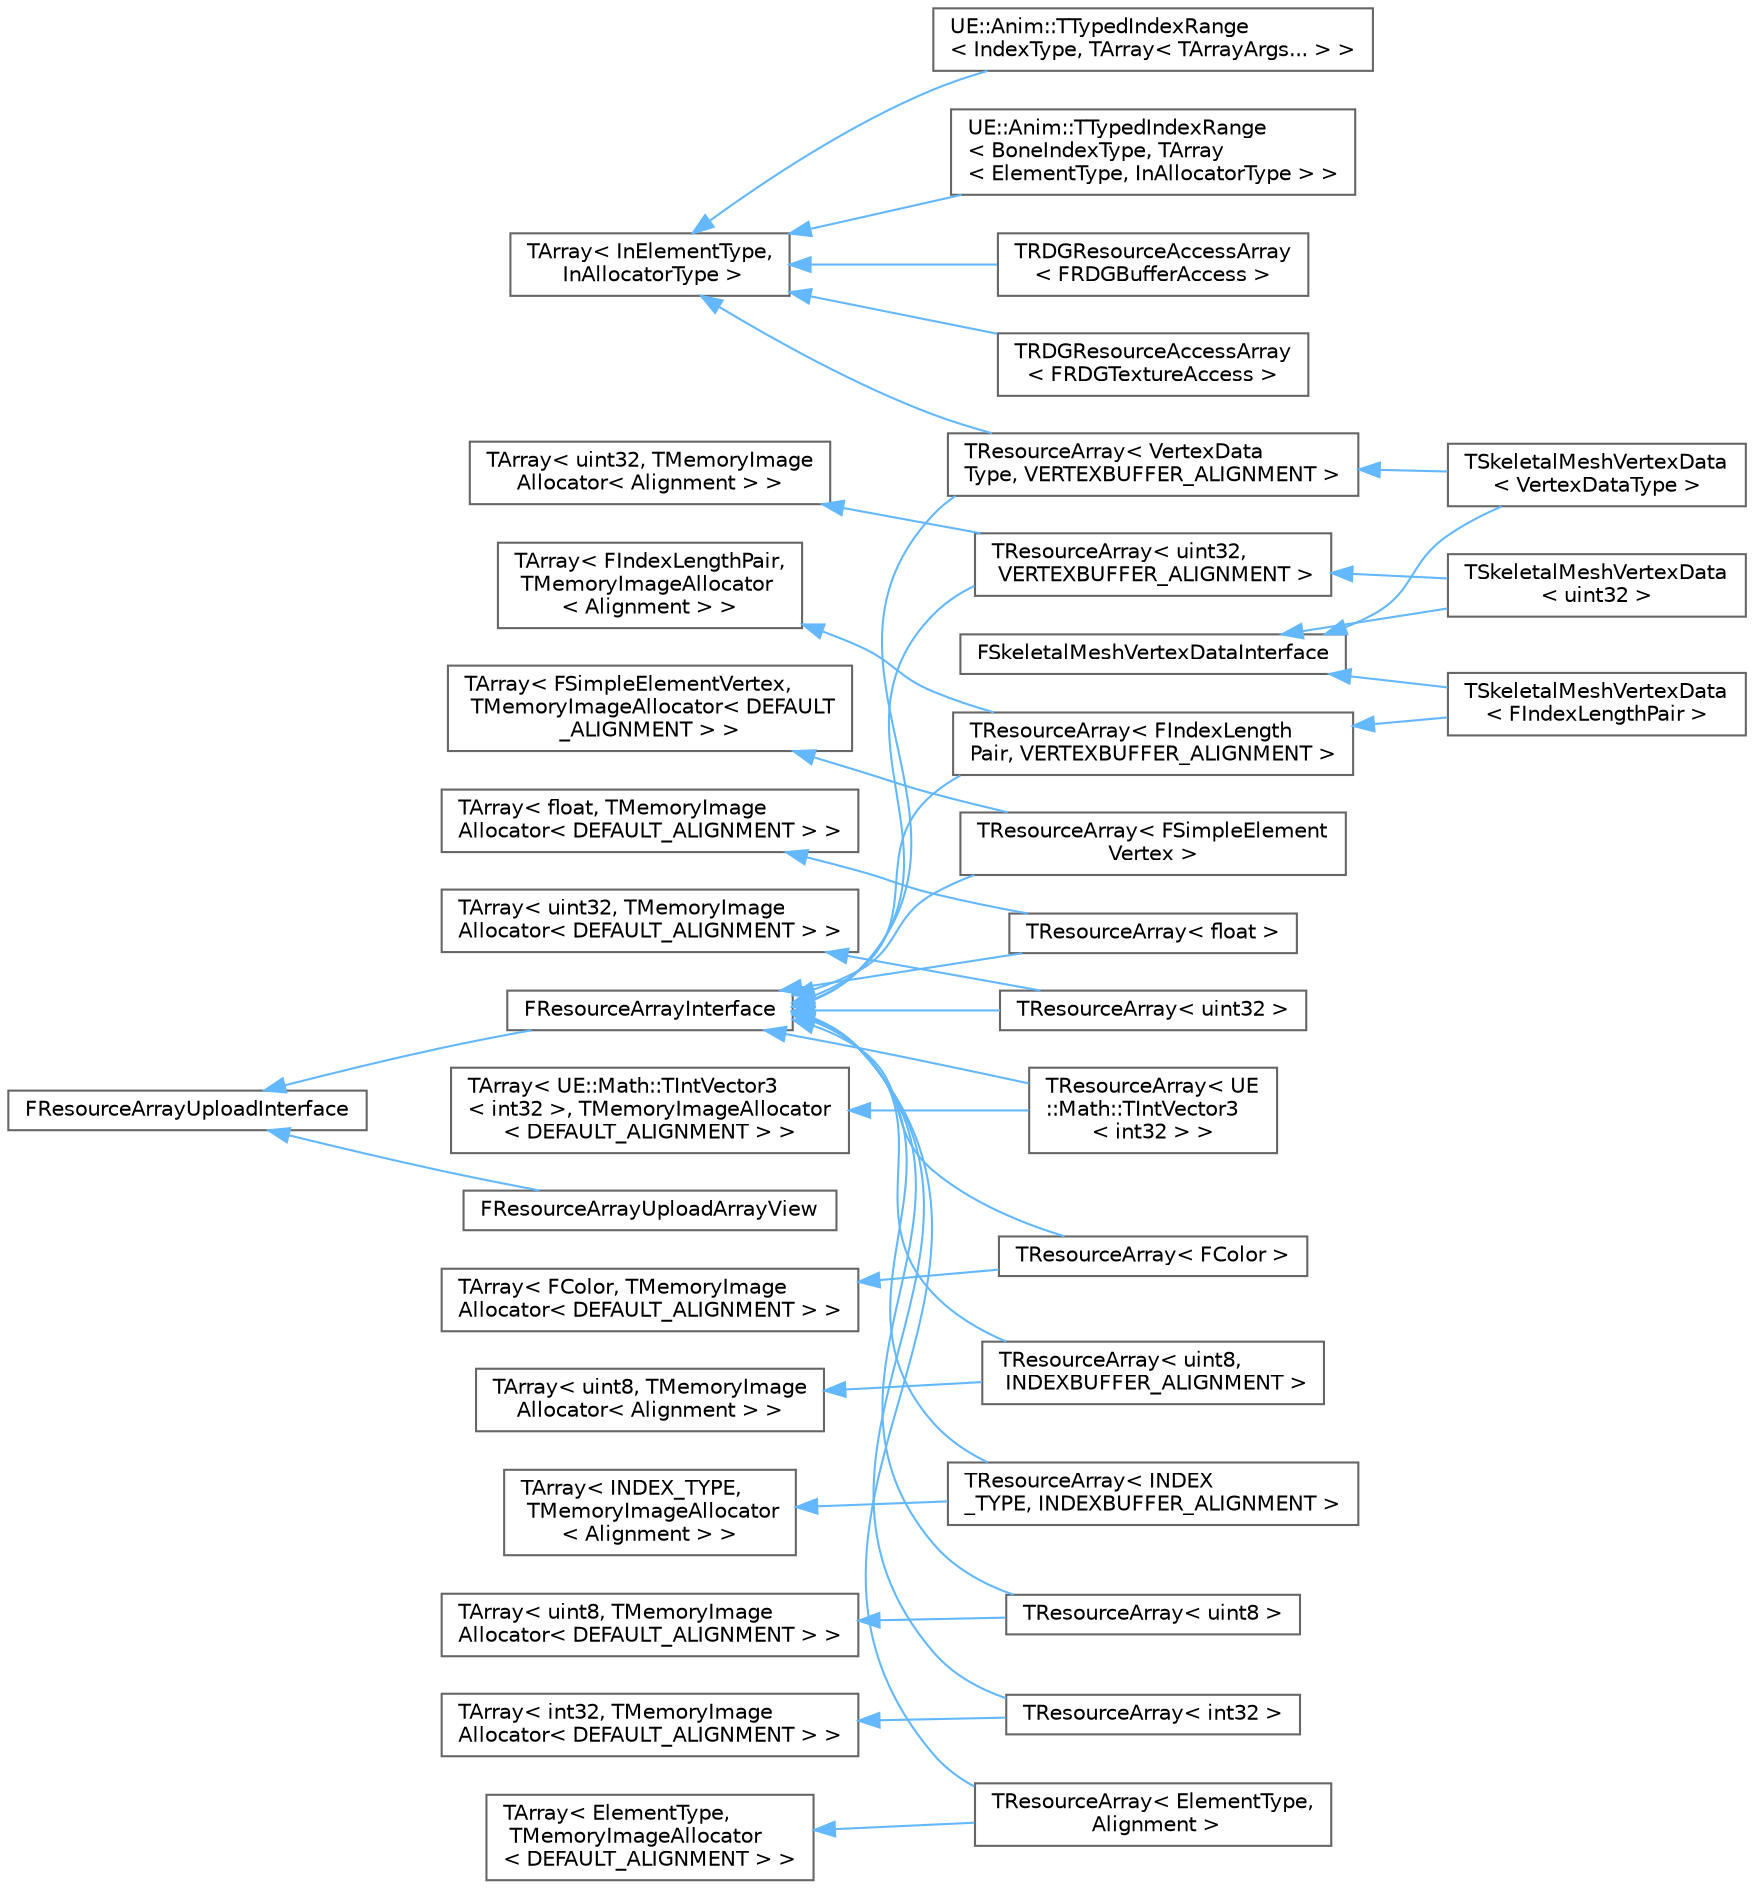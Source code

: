 digraph "Graphical Class Hierarchy"
{
 // INTERACTIVE_SVG=YES
 // LATEX_PDF_SIZE
  bgcolor="transparent";
  edge [fontname=Helvetica,fontsize=10,labelfontname=Helvetica,labelfontsize=10];
  node [fontname=Helvetica,fontsize=10,shape=box,height=0.2,width=0.4];
  rankdir="LR";
  Node0 [id="Node000000",label="FResourceArrayUploadInterface",height=0.2,width=0.4,color="grey40", fillcolor="white", style="filled",URL="$db/d4d/structFResourceArrayUploadInterface.html",tooltip="An element type independent interface for uploading an array of resource data."];
  Node0 -> Node1 [id="edge4700_Node000000_Node000001",dir="back",color="steelblue1",style="solid",tooltip=" "];
  Node1 [id="Node000001",label="FResourceArrayInterface",height=0.2,width=0.4,color="grey40", fillcolor="white", style="filled",URL="$dd/da9/classFResourceArrayInterface.html",tooltip="An element type independent interface to the resource array."];
  Node1 -> Node2 [id="edge4701_Node000001_Node000002",dir="back",color="steelblue1",style="solid",tooltip=" "];
  Node2 [id="Node000002",label="TResourceArray\< VertexData\lType, VERTEXBUFFER_ALIGNMENT \>",height=0.2,width=0.4,color="grey40", fillcolor="white", style="filled",URL="$da/d23/classTResourceArray.html",tooltip=" "];
  Node2 -> Node3 [id="edge4702_Node000002_Node000003",dir="back",color="steelblue1",style="solid",tooltip=" "];
  Node3 [id="Node000003",label="TSkeletalMeshVertexData\l\< VertexDataType \>",height=0.2,width=0.4,color="grey40", fillcolor="white", style="filled",URL="$de/da0/classTSkeletalMeshVertexData.html",tooltip="The implementation of the skeletal mesh vertex data storage type."];
  Node1 -> Node16 [id="edge4703_Node000001_Node000016",dir="back",color="steelblue1",style="solid",tooltip=" "];
  Node16 [id="Node000016",label="TResourceArray\< FSimpleElement\lVertex \>",height=0.2,width=0.4,color="grey40", fillcolor="white", style="filled",URL="$da/d23/classTResourceArray.html",tooltip=" "];
  Node1 -> Node6 [id="edge4704_Node000001_Node000006",dir="back",color="steelblue1",style="solid",tooltip=" "];
  Node6 [id="Node000006",label="TResourceArray\< uint32,\l VERTEXBUFFER_ALIGNMENT \>",height=0.2,width=0.4,color="grey40", fillcolor="white", style="filled",URL="$da/d23/classTResourceArray.html",tooltip=" "];
  Node6 -> Node5 [id="edge4705_Node000006_Node000005",dir="back",color="steelblue1",style="solid",tooltip=" "];
  Node5 [id="Node000005",label="TSkeletalMeshVertexData\l\< uint32 \>",height=0.2,width=0.4,color="grey40", fillcolor="white", style="filled",URL="$de/da0/classTSkeletalMeshVertexData.html",tooltip=" "];
  Node1 -> Node9 [id="edge4706_Node000001_Node000009",dir="back",color="steelblue1",style="solid",tooltip=" "];
  Node9 [id="Node000009",label="TResourceArray\< FIndexLength\lPair, VERTEXBUFFER_ALIGNMENT \>",height=0.2,width=0.4,color="grey40", fillcolor="white", style="filled",URL="$da/d23/classTResourceArray.html",tooltip=" "];
  Node9 -> Node8 [id="edge4707_Node000009_Node000008",dir="back",color="steelblue1",style="solid",tooltip=" "];
  Node8 [id="Node000008",label="TSkeletalMeshVertexData\l\< FIndexLengthPair \>",height=0.2,width=0.4,color="grey40", fillcolor="white", style="filled",URL="$de/da0/classTSkeletalMeshVertexData.html",tooltip=" "];
  Node1 -> Node18 [id="edge4708_Node000001_Node000018",dir="back",color="steelblue1",style="solid",tooltip=" "];
  Node18 [id="Node000018",label="TResourceArray\< float \>",height=0.2,width=0.4,color="grey40", fillcolor="white", style="filled",URL="$da/d23/classTResourceArray.html",tooltip=" "];
  Node1 -> Node20 [id="edge4709_Node000001_Node000020",dir="back",color="steelblue1",style="solid",tooltip=" "];
  Node20 [id="Node000020",label="TResourceArray\< uint32 \>",height=0.2,width=0.4,color="grey40", fillcolor="white", style="filled",URL="$da/d23/classTResourceArray.html",tooltip=" "];
  Node1 -> Node22 [id="edge4710_Node000001_Node000022",dir="back",color="steelblue1",style="solid",tooltip=" "];
  Node22 [id="Node000022",label="TResourceArray\< UE\l::Math::TIntVector3\l\< int32 \> \>",height=0.2,width=0.4,color="grey40", fillcolor="white", style="filled",URL="$da/d23/classTResourceArray.html",tooltip=" "];
  Node1 -> Node24 [id="edge4711_Node000001_Node000024",dir="back",color="steelblue1",style="solid",tooltip=" "];
  Node24 [id="Node000024",label="TResourceArray\< FColor \>",height=0.2,width=0.4,color="grey40", fillcolor="white", style="filled",URL="$da/d23/classTResourceArray.html",tooltip=" "];
  Node1 -> Node26 [id="edge4712_Node000001_Node000026",dir="back",color="steelblue1",style="solid",tooltip=" "];
  Node26 [id="Node000026",label="TResourceArray\< uint8,\l INDEXBUFFER_ALIGNMENT \>",height=0.2,width=0.4,color="grey40", fillcolor="white", style="filled",URL="$da/d23/classTResourceArray.html",tooltip=" "];
  Node1 -> Node28 [id="edge4713_Node000001_Node000028",dir="back",color="steelblue1",style="solid",tooltip=" "];
  Node28 [id="Node000028",label="TResourceArray\< INDEX\l_TYPE, INDEXBUFFER_ALIGNMENT \>",height=0.2,width=0.4,color="grey40", fillcolor="white", style="filled",URL="$da/d23/classTResourceArray.html",tooltip=" "];
  Node1 -> Node30 [id="edge4714_Node000001_Node000030",dir="back",color="steelblue1",style="solid",tooltip=" "];
  Node30 [id="Node000030",label="TResourceArray\< uint8 \>",height=0.2,width=0.4,color="grey40", fillcolor="white", style="filled",URL="$da/d23/classTResourceArray.html",tooltip=" "];
  Node1 -> Node32 [id="edge4715_Node000001_Node000032",dir="back",color="steelblue1",style="solid",tooltip=" "];
  Node32 [id="Node000032",label="TResourceArray\< int32 \>",height=0.2,width=0.4,color="grey40", fillcolor="white", style="filled",URL="$da/d23/classTResourceArray.html",tooltip=" "];
  Node1 -> Node34 [id="edge4716_Node000001_Node000034",dir="back",color="steelblue1",style="solid",tooltip=" "];
  Node34 [id="Node000034",label="TResourceArray\< ElementType,\l Alignment \>",height=0.2,width=0.4,color="grey40", fillcolor="white", style="filled",URL="$da/d23/classTResourceArray.html",tooltip="A array which allocates memory which can be used for UMA rendering resources."];
  Node0 -> Node36 [id="edge4717_Node000000_Node000036",dir="back",color="steelblue1",style="solid",tooltip=" "];
  Node36 [id="Node000036",label="FResourceArrayUploadArrayView",height=0.2,width=0.4,color="grey40", fillcolor="white", style="filled",URL="$d8/da9/structFResourceArrayUploadArrayView.html",tooltip="Utility to do a simple upload of data from an array managed by the caller."];
  Node4 [id="Node000004",label="FSkeletalMeshVertexDataInterface",height=0.2,width=0.4,color="grey40", fillcolor="white", style="filled",URL="$d1/dfc/classFSkeletalMeshVertexDataInterface.html",tooltip="An interface to the skel-mesh vertex data storage type."];
  Node4 -> Node5 [id="edge4718_Node000004_Node000005",dir="back",color="steelblue1",style="solid",tooltip=" "];
  Node4 -> Node8 [id="edge4719_Node000004_Node000008",dir="back",color="steelblue1",style="solid",tooltip=" "];
  Node4 -> Node3 [id="edge4720_Node000004_Node000003",dir="back",color="steelblue1",style="solid",tooltip=" "];
  Node11 [id="Node000011",label="TArray\< InElementType,\l InAllocatorType \>",height=0.2,width=0.4,color="grey40", fillcolor="white", style="filled",URL="$d4/d52/classTArray.html",tooltip="Templated dynamic array."];
  Node11 -> Node12 [id="edge4721_Node000011_Node000012",dir="back",color="steelblue1",style="solid",tooltip=" "];
  Node12 [id="Node000012",label="TRDGResourceAccessArray\l\< FRDGBufferAccess \>",height=0.2,width=0.4,color="grey40", fillcolor="white", style="filled",URL="$df/d02/classTRDGResourceAccessArray.html",tooltip=" "];
  Node11 -> Node13 [id="edge4722_Node000011_Node000013",dir="back",color="steelblue1",style="solid",tooltip=" "];
  Node13 [id="Node000013",label="TRDGResourceAccessArray\l\< FRDGTextureAccess \>",height=0.2,width=0.4,color="grey40", fillcolor="white", style="filled",URL="$df/d02/classTRDGResourceAccessArray.html",tooltip=" "];
  Node11 -> Node2 [id="edge4723_Node000011_Node000002",dir="back",color="steelblue1",style="solid",tooltip=" "];
  Node11 -> Node14 [id="edge4724_Node000011_Node000014",dir="back",color="steelblue1",style="solid",tooltip=" "];
  Node14 [id="Node000014",label="UE::Anim::TTypedIndexRange\l\< IndexType, TArray\< TArrayArgs... \> \>",height=0.2,width=0.4,color="grey40", fillcolor="white", style="filled",URL="$d5/d7d/classUE_1_1Anim_1_1TTypedIndexRange.html",tooltip=" "];
  Node11 -> Node15 [id="edge4725_Node000011_Node000015",dir="back",color="steelblue1",style="solid",tooltip=" "];
  Node15 [id="Node000015",label="UE::Anim::TTypedIndexRange\l\< BoneIndexType, TArray\l\< ElementType, InAllocatorType \> \>",height=0.2,width=0.4,color="grey40", fillcolor="white", style="filled",URL="$d5/d7d/classUE_1_1Anim_1_1TTypedIndexRange.html",tooltip=" "];
  Node35 [id="Node000035",label="TArray\< ElementType,\l TMemoryImageAllocator\l\< DEFAULT_ALIGNMENT \> \>",height=0.2,width=0.4,color="grey40", fillcolor="white", style="filled",URL="$d4/d52/classTArray.html",tooltip=" "];
  Node35 -> Node34 [id="edge4726_Node000035_Node000034",dir="back",color="steelblue1",style="solid",tooltip=" "];
  Node25 [id="Node000025",label="TArray\< FColor, TMemoryImage\lAllocator\< DEFAULT_ALIGNMENT \> \>",height=0.2,width=0.4,color="grey40", fillcolor="white", style="filled",URL="$d4/d52/classTArray.html",tooltip=" "];
  Node25 -> Node24 [id="edge4727_Node000025_Node000024",dir="back",color="steelblue1",style="solid",tooltip=" "];
  Node10 [id="Node000010",label="TArray\< FIndexLengthPair,\l TMemoryImageAllocator\l\< Alignment \> \>",height=0.2,width=0.4,color="grey40", fillcolor="white", style="filled",URL="$d4/d52/classTArray.html",tooltip=" "];
  Node10 -> Node9 [id="edge4728_Node000010_Node000009",dir="back",color="steelblue1",style="solid",tooltip=" "];
  Node19 [id="Node000019",label="TArray\< float, TMemoryImage\lAllocator\< DEFAULT_ALIGNMENT \> \>",height=0.2,width=0.4,color="grey40", fillcolor="white", style="filled",URL="$d4/d52/classTArray.html",tooltip=" "];
  Node19 -> Node18 [id="edge4729_Node000019_Node000018",dir="back",color="steelblue1",style="solid",tooltip=" "];
  Node17 [id="Node000017",label="TArray\< FSimpleElementVertex,\l TMemoryImageAllocator\< DEFAULT\l_ALIGNMENT \> \>",height=0.2,width=0.4,color="grey40", fillcolor="white", style="filled",URL="$d4/d52/classTArray.html",tooltip=" "];
  Node17 -> Node16 [id="edge4730_Node000017_Node000016",dir="back",color="steelblue1",style="solid",tooltip=" "];
  Node29 [id="Node000029",label="TArray\< INDEX_TYPE,\l TMemoryImageAllocator\l\< Alignment \> \>",height=0.2,width=0.4,color="grey40", fillcolor="white", style="filled",URL="$d4/d52/classTArray.html",tooltip=" "];
  Node29 -> Node28 [id="edge4731_Node000029_Node000028",dir="back",color="steelblue1",style="solid",tooltip=" "];
  Node33 [id="Node000033",label="TArray\< int32, TMemoryImage\lAllocator\< DEFAULT_ALIGNMENT \> \>",height=0.2,width=0.4,color="grey40", fillcolor="white", style="filled",URL="$d4/d52/classTArray.html",tooltip=" "];
  Node33 -> Node32 [id="edge4732_Node000033_Node000032",dir="back",color="steelblue1",style="solid",tooltip=" "];
  Node23 [id="Node000023",label="TArray\< UE::Math::TIntVector3\l\< int32 \>, TMemoryImageAllocator\l\< DEFAULT_ALIGNMENT \> \>",height=0.2,width=0.4,color="grey40", fillcolor="white", style="filled",URL="$d4/d52/classTArray.html",tooltip=" "];
  Node23 -> Node22 [id="edge4733_Node000023_Node000022",dir="back",color="steelblue1",style="solid",tooltip=" "];
  Node7 [id="Node000007",label="TArray\< uint32, TMemoryImage\lAllocator\< Alignment \> \>",height=0.2,width=0.4,color="grey40", fillcolor="white", style="filled",URL="$d4/d52/classTArray.html",tooltip=" "];
  Node7 -> Node6 [id="edge4734_Node000007_Node000006",dir="back",color="steelblue1",style="solid",tooltip=" "];
  Node21 [id="Node000021",label="TArray\< uint32, TMemoryImage\lAllocator\< DEFAULT_ALIGNMENT \> \>",height=0.2,width=0.4,color="grey40", fillcolor="white", style="filled",URL="$d4/d52/classTArray.html",tooltip=" "];
  Node21 -> Node20 [id="edge4735_Node000021_Node000020",dir="back",color="steelblue1",style="solid",tooltip=" "];
  Node27 [id="Node000027",label="TArray\< uint8, TMemoryImage\lAllocator\< Alignment \> \>",height=0.2,width=0.4,color="grey40", fillcolor="white", style="filled",URL="$d4/d52/classTArray.html",tooltip=" "];
  Node27 -> Node26 [id="edge4736_Node000027_Node000026",dir="back",color="steelblue1",style="solid",tooltip=" "];
  Node31 [id="Node000031",label="TArray\< uint8, TMemoryImage\lAllocator\< DEFAULT_ALIGNMENT \> \>",height=0.2,width=0.4,color="grey40", fillcolor="white", style="filled",URL="$d4/d52/classTArray.html",tooltip=" "];
  Node31 -> Node30 [id="edge4737_Node000031_Node000030",dir="back",color="steelblue1",style="solid",tooltip=" "];
}

